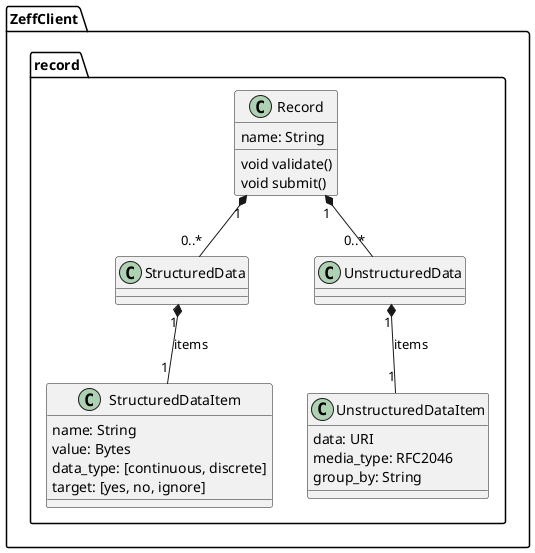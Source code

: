 @startuml

namespace ZeffClient.record {
	class Record {
		name: String
		void validate()
		void submit()
	}
	Record "1" *-- "0..*" StructuredData
	Record "1" *-- "0..*" UnstructuredData

	class StructuredData {
	}
	StructuredData "1" *-- "1" StructuredDataItem : items

	class StructuredDataItem {
		name: String
		value: Bytes
		data_type: [continuous, discrete]
		target: [yes, no, ignore]
	}


	class UnstructuredData {
	}
	UnstructuredData "1" *-- "1" UnstructuredDataItem : items

	class UnstructuredDataItem {
		data: URI
		media_type: RFC2046
		group_by: String
	}
}

@enduml
